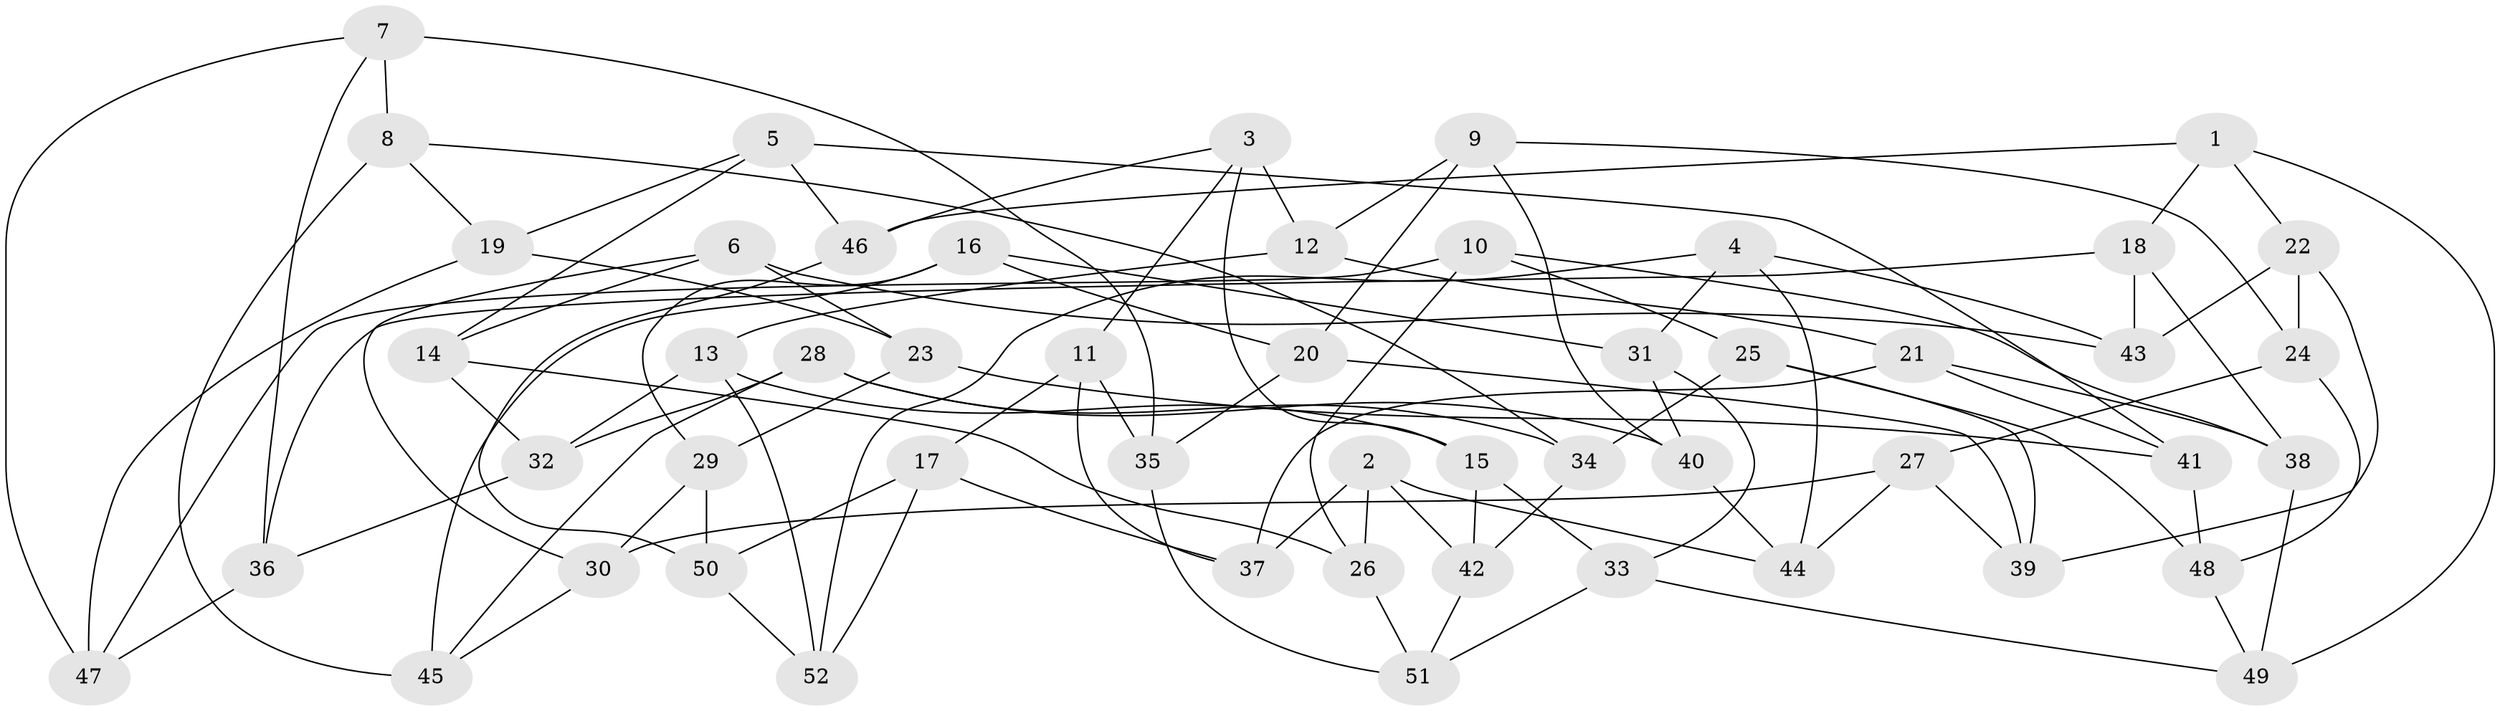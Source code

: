 // Generated by graph-tools (version 1.1) at 2025/50/03/09/25 03:50:44]
// undirected, 52 vertices, 104 edges
graph export_dot {
graph [start="1"]
  node [color=gray90,style=filled];
  1;
  2;
  3;
  4;
  5;
  6;
  7;
  8;
  9;
  10;
  11;
  12;
  13;
  14;
  15;
  16;
  17;
  18;
  19;
  20;
  21;
  22;
  23;
  24;
  25;
  26;
  27;
  28;
  29;
  30;
  31;
  32;
  33;
  34;
  35;
  36;
  37;
  38;
  39;
  40;
  41;
  42;
  43;
  44;
  45;
  46;
  47;
  48;
  49;
  50;
  51;
  52;
  1 -- 22;
  1 -- 49;
  1 -- 46;
  1 -- 18;
  2 -- 37;
  2 -- 26;
  2 -- 44;
  2 -- 42;
  3 -- 12;
  3 -- 15;
  3 -- 11;
  3 -- 46;
  4 -- 52;
  4 -- 43;
  4 -- 44;
  4 -- 31;
  5 -- 19;
  5 -- 14;
  5 -- 46;
  5 -- 41;
  6 -- 30;
  6 -- 14;
  6 -- 23;
  6 -- 43;
  7 -- 35;
  7 -- 47;
  7 -- 8;
  7 -- 36;
  8 -- 45;
  8 -- 19;
  8 -- 34;
  9 -- 24;
  9 -- 40;
  9 -- 12;
  9 -- 20;
  10 -- 26;
  10 -- 47;
  10 -- 25;
  10 -- 38;
  11 -- 35;
  11 -- 17;
  11 -- 37;
  12 -- 21;
  12 -- 13;
  13 -- 32;
  13 -- 52;
  13 -- 15;
  14 -- 26;
  14 -- 32;
  15 -- 33;
  15 -- 42;
  16 -- 29;
  16 -- 31;
  16 -- 20;
  16 -- 45;
  17 -- 37;
  17 -- 50;
  17 -- 52;
  18 -- 38;
  18 -- 43;
  18 -- 36;
  19 -- 47;
  19 -- 23;
  20 -- 35;
  20 -- 39;
  21 -- 41;
  21 -- 37;
  21 -- 38;
  22 -- 39;
  22 -- 24;
  22 -- 43;
  23 -- 29;
  23 -- 41;
  24 -- 48;
  24 -- 27;
  25 -- 39;
  25 -- 34;
  25 -- 48;
  26 -- 51;
  27 -- 30;
  27 -- 39;
  27 -- 44;
  28 -- 45;
  28 -- 40;
  28 -- 34;
  28 -- 32;
  29 -- 30;
  29 -- 50;
  30 -- 45;
  31 -- 33;
  31 -- 40;
  32 -- 36;
  33 -- 49;
  33 -- 51;
  34 -- 42;
  35 -- 51;
  36 -- 47;
  38 -- 49;
  40 -- 44;
  41 -- 48;
  42 -- 51;
  46 -- 50;
  48 -- 49;
  50 -- 52;
}

